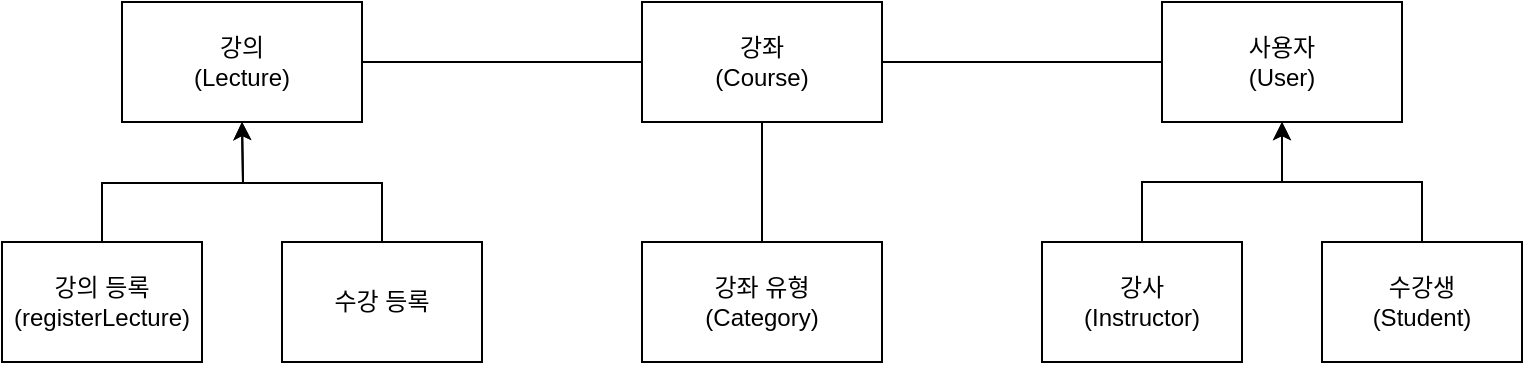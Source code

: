 <mxfile version="21.6.7" type="github">
  <diagram name="페이지-1" id="wgLeCZ0DKpJlUQA5cNAK">
    <mxGraphModel dx="875" dy="452" grid="1" gridSize="10" guides="1" tooltips="1" connect="1" arrows="1" fold="1" page="1" pageScale="1" pageWidth="827" pageHeight="1169" math="0" shadow="0">
      <root>
        <mxCell id="0" />
        <mxCell id="1" parent="0" />
        <mxCell id="s3aj0uo_gvbPDFt1Fnwr-49" style="edgeStyle=orthogonalEdgeStyle;rounded=0;orthogonalLoop=1;jettySize=auto;html=1;exitX=1;exitY=0.5;exitDx=0;exitDy=0;endArrow=none;endFill=0;" edge="1" parent="1" source="s3aj0uo_gvbPDFt1Fnwr-35" target="s3aj0uo_gvbPDFt1Fnwr-39">
          <mxGeometry relative="1" as="geometry" />
        </mxCell>
        <mxCell id="s3aj0uo_gvbPDFt1Fnwr-50" style="edgeStyle=orthogonalEdgeStyle;rounded=0;orthogonalLoop=1;jettySize=auto;html=1;exitX=0.5;exitY=1;exitDx=0;exitDy=0;endArrow=none;endFill=0;" edge="1" parent="1" source="s3aj0uo_gvbPDFt1Fnwr-35" target="s3aj0uo_gvbPDFt1Fnwr-37">
          <mxGeometry relative="1" as="geometry" />
        </mxCell>
        <mxCell id="s3aj0uo_gvbPDFt1Fnwr-35" value="강좌&lt;br&gt;(Course)" style="html=1;whiteSpace=wrap;" vertex="1" parent="1">
          <mxGeometry x="360" y="40" width="120" height="60" as="geometry" />
        </mxCell>
        <mxCell id="s3aj0uo_gvbPDFt1Fnwr-48" style="edgeStyle=orthogonalEdgeStyle;rounded=0;orthogonalLoop=1;jettySize=auto;html=1;exitX=1;exitY=0.5;exitDx=0;exitDy=0;endArrow=none;endFill=0;" edge="1" parent="1" source="s3aj0uo_gvbPDFt1Fnwr-36" target="s3aj0uo_gvbPDFt1Fnwr-35">
          <mxGeometry relative="1" as="geometry" />
        </mxCell>
        <mxCell id="s3aj0uo_gvbPDFt1Fnwr-36" value="강의&lt;br&gt;(Lecture)" style="html=1;whiteSpace=wrap;" vertex="1" parent="1">
          <mxGeometry x="100" y="40" width="120" height="60" as="geometry" />
        </mxCell>
        <mxCell id="s3aj0uo_gvbPDFt1Fnwr-37" value="강좌 유형&lt;br&gt;(Category)" style="html=1;whiteSpace=wrap;" vertex="1" parent="1">
          <mxGeometry x="360" y="160" width="120" height="60" as="geometry" />
        </mxCell>
        <mxCell id="s3aj0uo_gvbPDFt1Fnwr-39" value="사용자&lt;br&gt;(User)" style="html=1;whiteSpace=wrap;" vertex="1" parent="1">
          <mxGeometry x="620" y="40" width="120" height="60" as="geometry" />
        </mxCell>
        <mxCell id="s3aj0uo_gvbPDFt1Fnwr-42" style="edgeStyle=orthogonalEdgeStyle;rounded=0;orthogonalLoop=1;jettySize=auto;html=1;exitX=0.5;exitY=0;exitDx=0;exitDy=0;entryX=0.5;entryY=1;entryDx=0;entryDy=0;" edge="1" parent="1" source="s3aj0uo_gvbPDFt1Fnwr-40" target="s3aj0uo_gvbPDFt1Fnwr-39">
          <mxGeometry relative="1" as="geometry" />
        </mxCell>
        <mxCell id="s3aj0uo_gvbPDFt1Fnwr-40" value="강사&lt;br&gt;(Instructor)" style="html=1;whiteSpace=wrap;" vertex="1" parent="1">
          <mxGeometry x="560" y="160" width="100" height="60" as="geometry" />
        </mxCell>
        <mxCell id="s3aj0uo_gvbPDFt1Fnwr-43" style="edgeStyle=orthogonalEdgeStyle;rounded=0;orthogonalLoop=1;jettySize=auto;html=1;exitX=0.5;exitY=0;exitDx=0;exitDy=0;entryX=0.5;entryY=1;entryDx=0;entryDy=0;" edge="1" parent="1" source="s3aj0uo_gvbPDFt1Fnwr-41" target="s3aj0uo_gvbPDFt1Fnwr-39">
          <mxGeometry relative="1" as="geometry" />
        </mxCell>
        <mxCell id="s3aj0uo_gvbPDFt1Fnwr-41" value="수강생&lt;br&gt;(Student)" style="html=1;whiteSpace=wrap;" vertex="1" parent="1">
          <mxGeometry x="700" y="160" width="100" height="60" as="geometry" />
        </mxCell>
        <mxCell id="s3aj0uo_gvbPDFt1Fnwr-44" style="edgeStyle=orthogonalEdgeStyle;rounded=0;orthogonalLoop=1;jettySize=auto;html=1;exitX=0.5;exitY=0;exitDx=0;exitDy=0;entryX=0.5;entryY=1;entryDx=0;entryDy=0;" edge="1" parent="1" source="s3aj0uo_gvbPDFt1Fnwr-45">
          <mxGeometry relative="1" as="geometry">
            <mxPoint x="160" y="100" as="targetPoint" />
          </mxGeometry>
        </mxCell>
        <mxCell id="s3aj0uo_gvbPDFt1Fnwr-45" value="강의 등록&lt;br&gt;(registerLecture)" style="html=1;whiteSpace=wrap;" vertex="1" parent="1">
          <mxGeometry x="40" y="160" width="100" height="60" as="geometry" />
        </mxCell>
        <mxCell id="s3aj0uo_gvbPDFt1Fnwr-46" style="edgeStyle=orthogonalEdgeStyle;rounded=0;orthogonalLoop=1;jettySize=auto;html=1;exitX=0.5;exitY=0;exitDx=0;exitDy=0;entryX=0.5;entryY=1;entryDx=0;entryDy=0;" edge="1" parent="1" source="s3aj0uo_gvbPDFt1Fnwr-47">
          <mxGeometry relative="1" as="geometry">
            <mxPoint x="160" y="100" as="targetPoint" />
          </mxGeometry>
        </mxCell>
        <mxCell id="s3aj0uo_gvbPDFt1Fnwr-47" value="수강 등록" style="html=1;whiteSpace=wrap;" vertex="1" parent="1">
          <mxGeometry x="180" y="160" width="100" height="60" as="geometry" />
        </mxCell>
      </root>
    </mxGraphModel>
  </diagram>
</mxfile>
